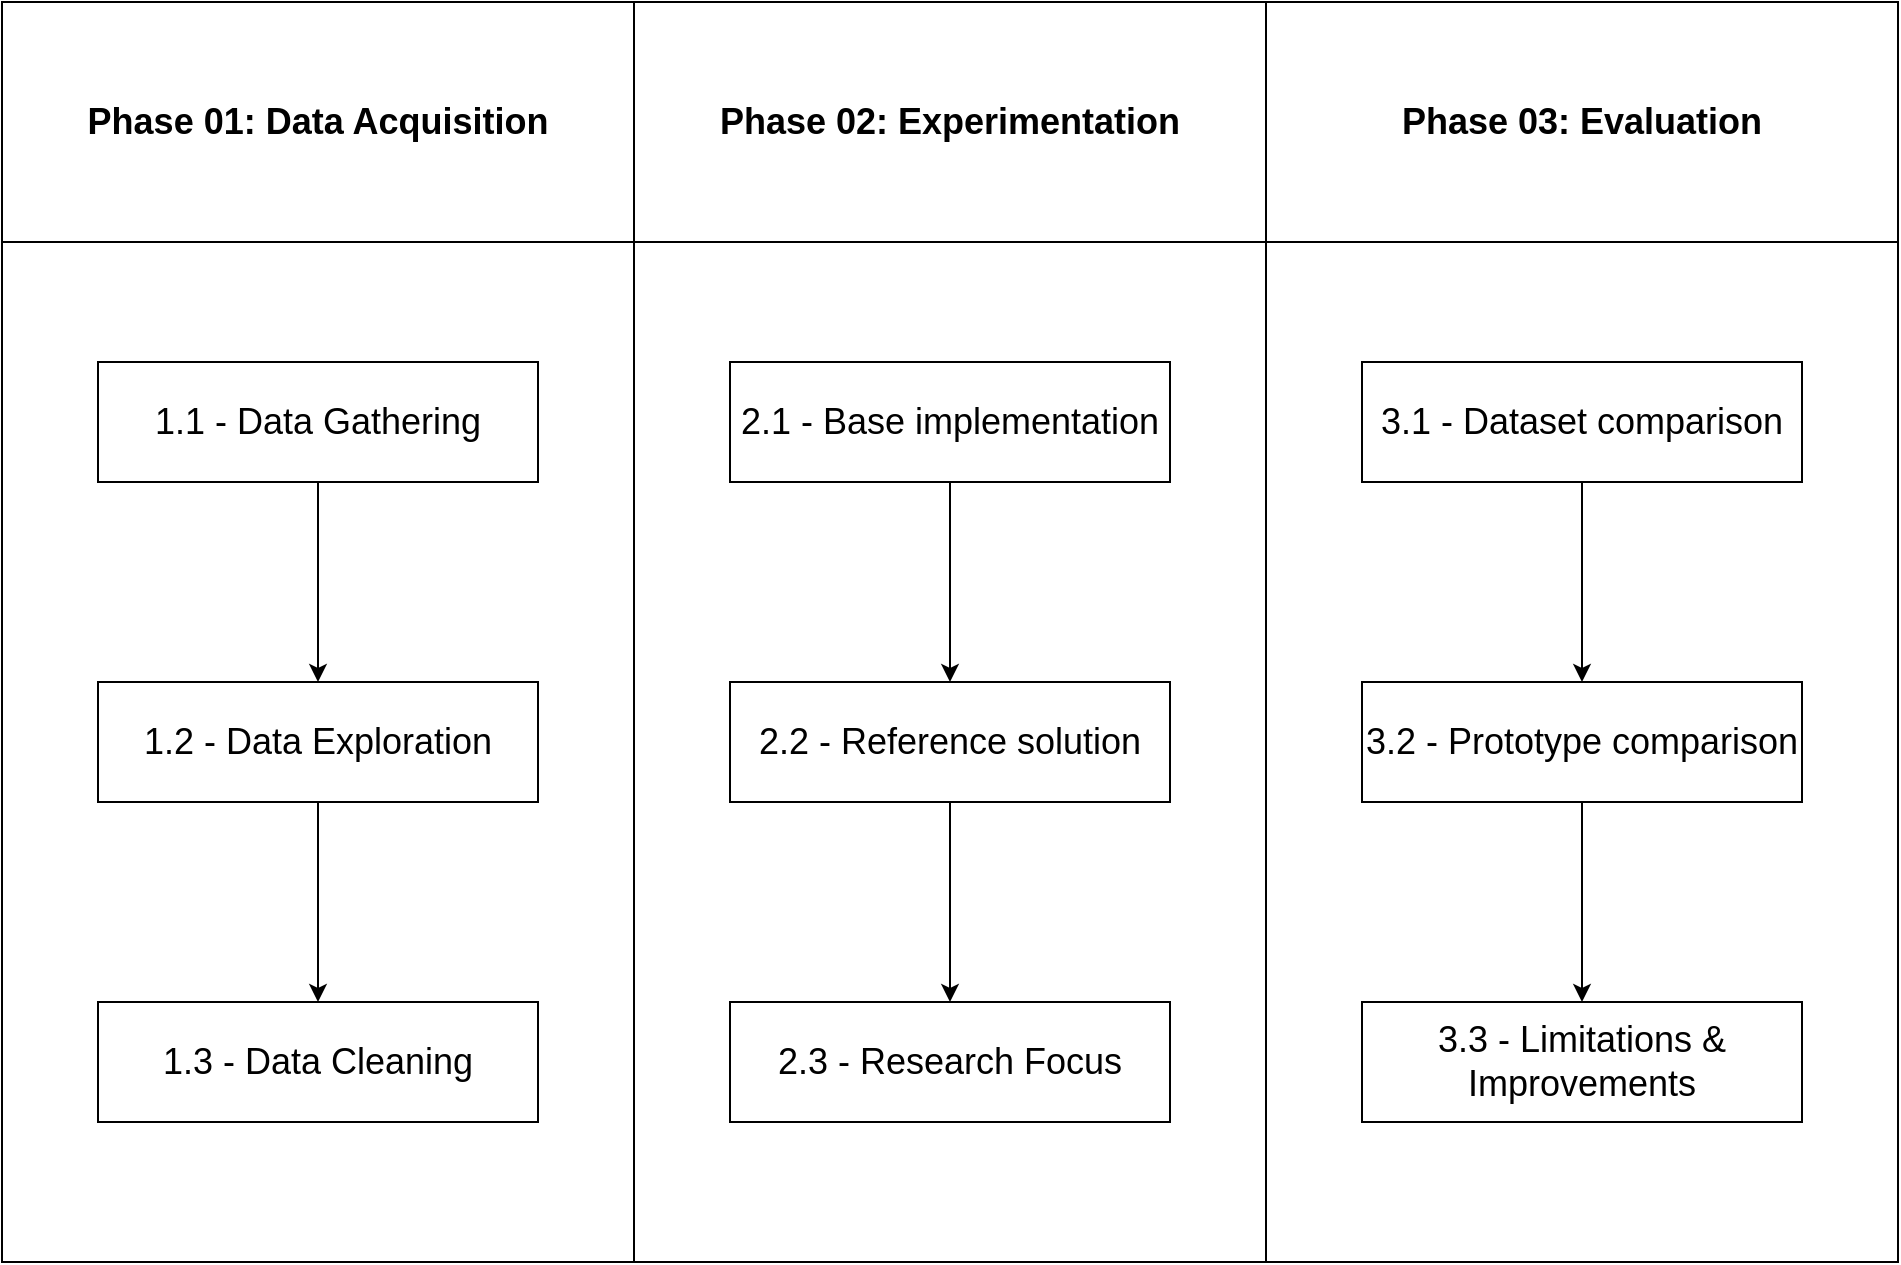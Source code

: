<mxfile version="20.7.3" type="device"><diagram id="p27mJ-BZQHynU9-ASlTA" name="Page-1"><mxGraphModel dx="1687" dy="988" grid="1" gridSize="10" guides="1" tooltips="1" connect="1" arrows="1" fold="1" page="1" pageScale="1" pageWidth="1169" pageHeight="827" math="0" shadow="0"><root><mxCell id="0"/><mxCell id="1" parent="0"/><mxCell id="qQEPrQRB49mOs9JBr8xS-1" value="&lt;font style=&quot;font-size: 18px;&quot;&gt;&lt;b&gt;Phase 01: Data Acquisition&lt;/b&gt;&lt;/font&gt;" style="rounded=0;whiteSpace=wrap;html=1;" vertex="1" parent="1"><mxGeometry x="104" y="40" width="316" height="120" as="geometry"/></mxCell><mxCell id="qQEPrQRB49mOs9JBr8xS-2" value="&lt;font style=&quot;font-size: 18px;&quot;&gt;&lt;b&gt;Phase 02: Experimentation&lt;/b&gt;&lt;/font&gt;" style="rounded=0;whiteSpace=wrap;html=1;" vertex="1" parent="1"><mxGeometry x="420" y="40" width="316" height="120" as="geometry"/></mxCell><mxCell id="qQEPrQRB49mOs9JBr8xS-3" value="&lt;font style=&quot;font-size: 18px;&quot;&gt;&lt;b&gt;Phase 03: Evaluation&lt;/b&gt;&lt;/font&gt;" style="rounded=0;whiteSpace=wrap;html=1;" vertex="1" parent="1"><mxGeometry x="736" y="40" width="316" height="120" as="geometry"/></mxCell><mxCell id="qQEPrQRB49mOs9JBr8xS-4" value="" style="rounded=0;whiteSpace=wrap;html=1;fontSize=18;" vertex="1" parent="1"><mxGeometry x="104" y="160" width="316" height="510" as="geometry"/></mxCell><mxCell id="qQEPrQRB49mOs9JBr8xS-8" style="edgeStyle=orthogonalEdgeStyle;rounded=0;orthogonalLoop=1;jettySize=auto;html=1;fontSize=18;" edge="1" parent="1" source="qQEPrQRB49mOs9JBr8xS-5" target="qQEPrQRB49mOs9JBr8xS-6"><mxGeometry relative="1" as="geometry"/></mxCell><mxCell id="qQEPrQRB49mOs9JBr8xS-5" value="1.1 - Data Gathering" style="rounded=0;whiteSpace=wrap;html=1;fontSize=18;" vertex="1" parent="1"><mxGeometry x="152" y="220" width="220" height="60" as="geometry"/></mxCell><mxCell id="qQEPrQRB49mOs9JBr8xS-9" style="edgeStyle=orthogonalEdgeStyle;rounded=0;orthogonalLoop=1;jettySize=auto;html=1;fontSize=18;" edge="1" parent="1" source="qQEPrQRB49mOs9JBr8xS-6" target="qQEPrQRB49mOs9JBr8xS-7"><mxGeometry relative="1" as="geometry"/></mxCell><mxCell id="qQEPrQRB49mOs9JBr8xS-6" value="1.2 - Data Exploration" style="rounded=0;whiteSpace=wrap;html=1;fontSize=18;" vertex="1" parent="1"><mxGeometry x="152" y="380" width="220" height="60" as="geometry"/></mxCell><mxCell id="qQEPrQRB49mOs9JBr8xS-7" value="1.3 - Data Cleaning" style="rounded=0;whiteSpace=wrap;html=1;fontSize=18;" vertex="1" parent="1"><mxGeometry x="152" y="540" width="220" height="60" as="geometry"/></mxCell><mxCell id="qQEPrQRB49mOs9JBr8xS-10" value="" style="rounded=0;whiteSpace=wrap;html=1;fontSize=18;" vertex="1" parent="1"><mxGeometry x="420" y="160" width="316" height="510" as="geometry"/></mxCell><mxCell id="qQEPrQRB49mOs9JBr8xS-11" value="" style="rounded=0;whiteSpace=wrap;html=1;fontSize=18;" vertex="1" parent="1"><mxGeometry x="736" y="160" width="316" height="510" as="geometry"/></mxCell><mxCell id="qQEPrQRB49mOs9JBr8xS-15" style="edgeStyle=orthogonalEdgeStyle;rounded=0;orthogonalLoop=1;jettySize=auto;html=1;entryX=0.5;entryY=0;entryDx=0;entryDy=0;fontSize=18;" edge="1" parent="1" source="qQEPrQRB49mOs9JBr8xS-12" target="qQEPrQRB49mOs9JBr8xS-13"><mxGeometry relative="1" as="geometry"/></mxCell><mxCell id="qQEPrQRB49mOs9JBr8xS-12" value="2.1 - Base implementation" style="rounded=0;whiteSpace=wrap;html=1;fontSize=18;" vertex="1" parent="1"><mxGeometry x="468" y="220" width="220" height="60" as="geometry"/></mxCell><mxCell id="qQEPrQRB49mOs9JBr8xS-16" style="edgeStyle=orthogonalEdgeStyle;rounded=0;orthogonalLoop=1;jettySize=auto;html=1;entryX=0.5;entryY=0;entryDx=0;entryDy=0;fontSize=18;" edge="1" parent="1" source="qQEPrQRB49mOs9JBr8xS-13" target="qQEPrQRB49mOs9JBr8xS-14"><mxGeometry relative="1" as="geometry"/></mxCell><mxCell id="qQEPrQRB49mOs9JBr8xS-13" value="2.2 - Reference solution" style="rounded=0;whiteSpace=wrap;html=1;fontSize=18;" vertex="1" parent="1"><mxGeometry x="468" y="380" width="220" height="60" as="geometry"/></mxCell><mxCell id="qQEPrQRB49mOs9JBr8xS-14" value="2.3 - Research Focus" style="rounded=0;whiteSpace=wrap;html=1;fontSize=18;" vertex="1" parent="1"><mxGeometry x="468" y="540" width="220" height="60" as="geometry"/></mxCell><mxCell id="qQEPrQRB49mOs9JBr8xS-20" style="edgeStyle=orthogonalEdgeStyle;rounded=0;orthogonalLoop=1;jettySize=auto;html=1;fontSize=18;" edge="1" parent="1" source="qQEPrQRB49mOs9JBr8xS-17" target="qQEPrQRB49mOs9JBr8xS-18"><mxGeometry relative="1" as="geometry"/></mxCell><mxCell id="qQEPrQRB49mOs9JBr8xS-17" value="3.1 - Dataset comparison" style="rounded=0;whiteSpace=wrap;html=1;fontSize=18;" vertex="1" parent="1"><mxGeometry x="784" y="220" width="220" height="60" as="geometry"/></mxCell><mxCell id="qQEPrQRB49mOs9JBr8xS-21" style="edgeStyle=orthogonalEdgeStyle;rounded=0;orthogonalLoop=1;jettySize=auto;html=1;entryX=0.5;entryY=0;entryDx=0;entryDy=0;fontSize=18;" edge="1" parent="1" source="qQEPrQRB49mOs9JBr8xS-18" target="qQEPrQRB49mOs9JBr8xS-19"><mxGeometry relative="1" as="geometry"/></mxCell><mxCell id="qQEPrQRB49mOs9JBr8xS-18" value="3.2 - Prototype comparison" style="rounded=0;whiteSpace=wrap;html=1;fontSize=18;" vertex="1" parent="1"><mxGeometry x="784" y="380" width="220" height="60" as="geometry"/></mxCell><mxCell id="qQEPrQRB49mOs9JBr8xS-19" value="3.3 - Limitations &amp;amp; Improvements" style="rounded=0;whiteSpace=wrap;html=1;fontSize=18;" vertex="1" parent="1"><mxGeometry x="784" y="540" width="220" height="60" as="geometry"/></mxCell></root></mxGraphModel></diagram></mxfile>